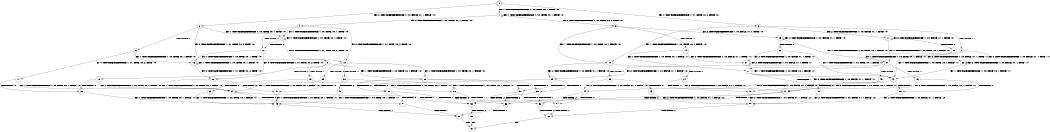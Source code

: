 digraph BCG {
size = "7, 10.5";
center = TRUE;
node [shape = circle];
0 [peripheries = 2];
0 -> 1 [label = "EX !1 !ATOMIC_EXCH_BRANCH (1, +0, TRUE, +0, 1, TRUE) !:0:"];
0 -> 2 [label = "EX !2 !ATOMIC_EXCH_BRANCH (1, +0, FALSE, +1, 1, FALSE) !:0:"];
0 -> 3 [label = "EX !0 !ATOMIC_EXCH_BRANCH (1, +1, TRUE, +0, 2, TRUE) !:0:"];
1 -> 4 [label = "EX !2 !ATOMIC_EXCH_BRANCH (1, +0, FALSE, +1, 1, FALSE) !:0:"];
1 -> 5 [label = "EX !0 !ATOMIC_EXCH_BRANCH (1, +1, TRUE, +0, 2, TRUE) !:0:"];
1 -> 1 [label = "EX !1 !ATOMIC_EXCH_BRANCH (1, +0, TRUE, +0, 1, TRUE) !:0:"];
2 -> 6 [label = "TERMINATE !2"];
2 -> 7 [label = "EX !1 !ATOMIC_EXCH_BRANCH (1, +0, TRUE, +0, 1, TRUE) !:0:"];
2 -> 8 [label = "EX !0 !ATOMIC_EXCH_BRANCH (1, +1, TRUE, +0, 2, TRUE) !:0:"];
3 -> 9 [label = "TERMINATE !0"];
3 -> 10 [label = "EX !1 !ATOMIC_EXCH_BRANCH (1, +0, TRUE, +0, 1, FALSE) !:0:"];
3 -> 11 [label = "EX !2 !ATOMIC_EXCH_BRANCH (1, +0, FALSE, +1, 1, TRUE) !:0:"];
4 -> 12 [label = "TERMINATE !2"];
4 -> 13 [label = "EX !0 !ATOMIC_EXCH_BRANCH (1, +1, TRUE, +0, 2, TRUE) !:0:"];
4 -> 7 [label = "EX !1 !ATOMIC_EXCH_BRANCH (1, +0, TRUE, +0, 1, TRUE) !:0:"];
5 -> 14 [label = "TERMINATE !0"];
5 -> 15 [label = "EX !2 !ATOMIC_EXCH_BRANCH (1, +0, FALSE, +1, 1, TRUE) !:0:"];
5 -> 10 [label = "EX !1 !ATOMIC_EXCH_BRANCH (1, +0, TRUE, +0, 1, FALSE) !:0:"];
6 -> 16 [label = "EX !1 !ATOMIC_EXCH_BRANCH (1, +0, TRUE, +0, 1, TRUE) !:0:"];
6 -> 17 [label = "EX !0 !ATOMIC_EXCH_BRANCH (1, +1, TRUE, +0, 2, TRUE) !:0:"];
7 -> 12 [label = "TERMINATE !2"];
7 -> 13 [label = "EX !0 !ATOMIC_EXCH_BRANCH (1, +1, TRUE, +0, 2, TRUE) !:0:"];
7 -> 7 [label = "EX !1 !ATOMIC_EXCH_BRANCH (1, +0, TRUE, +0, 1, TRUE) !:0:"];
8 -> 18 [label = "TERMINATE !2"];
8 -> 19 [label = "TERMINATE !0"];
8 -> 20 [label = "EX !1 !ATOMIC_EXCH_BRANCH (1, +0, TRUE, +0, 1, FALSE) !:0:"];
9 -> 21 [label = "EX !1 !ATOMIC_EXCH_BRANCH (1, +0, TRUE, +0, 1, FALSE) !:1:"];
9 -> 22 [label = "EX !2 !ATOMIC_EXCH_BRANCH (1, +0, FALSE, +1, 1, TRUE) !:1:"];
10 -> 23 [label = "TERMINATE !1"];
10 -> 24 [label = "TERMINATE !0"];
10 -> 25 [label = "EX !2 !ATOMIC_EXCH_BRANCH (1, +0, FALSE, +1, 1, FALSE) !:0:"];
11 -> 26 [label = "TERMINATE !0"];
11 -> 27 [label = "EX !1 !ATOMIC_EXCH_BRANCH (1, +0, TRUE, +0, 1, FALSE) !:0:"];
11 -> 11 [label = "EX !2 !ATOMIC_EXCH_BRANCH (1, +0, FALSE, +1, 1, TRUE) !:0:"];
12 -> 28 [label = "EX !0 !ATOMIC_EXCH_BRANCH (1, +1, TRUE, +0, 2, TRUE) !:0:"];
12 -> 16 [label = "EX !1 !ATOMIC_EXCH_BRANCH (1, +0, TRUE, +0, 1, TRUE) !:0:"];
13 -> 29 [label = "TERMINATE !2"];
13 -> 30 [label = "TERMINATE !0"];
13 -> 20 [label = "EX !1 !ATOMIC_EXCH_BRANCH (1, +0, TRUE, +0, 1, FALSE) !:0:"];
14 -> 31 [label = "EX !2 !ATOMIC_EXCH_BRANCH (1, +0, FALSE, +1, 1, TRUE) !:1:"];
14 -> 21 [label = "EX !1 !ATOMIC_EXCH_BRANCH (1, +0, TRUE, +0, 1, FALSE) !:1:"];
15 -> 32 [label = "TERMINATE !0"];
15 -> 15 [label = "EX !2 !ATOMIC_EXCH_BRANCH (1, +0, FALSE, +1, 1, TRUE) !:0:"];
15 -> 27 [label = "EX !1 !ATOMIC_EXCH_BRANCH (1, +0, TRUE, +0, 1, FALSE) !:0:"];
16 -> 28 [label = "EX !0 !ATOMIC_EXCH_BRANCH (1, +1, TRUE, +0, 2, TRUE) !:0:"];
16 -> 16 [label = "EX !1 !ATOMIC_EXCH_BRANCH (1, +0, TRUE, +0, 1, TRUE) !:0:"];
17 -> 33 [label = "TERMINATE !0"];
17 -> 34 [label = "EX !1 !ATOMIC_EXCH_BRANCH (1, +0, TRUE, +0, 1, FALSE) !:0:"];
18 -> 33 [label = "TERMINATE !0"];
18 -> 34 [label = "EX !1 !ATOMIC_EXCH_BRANCH (1, +0, TRUE, +0, 1, FALSE) !:0:"];
19 -> 35 [label = "TERMINATE !2"];
19 -> 36 [label = "EX !1 !ATOMIC_EXCH_BRANCH (1, +0, TRUE, +0, 1, FALSE) !:1:"];
20 -> 37 [label = "TERMINATE !1"];
20 -> 38 [label = "TERMINATE !2"];
20 -> 39 [label = "TERMINATE !0"];
21 -> 40 [label = "TERMINATE !1"];
21 -> 41 [label = "EX !2 !ATOMIC_EXCH_BRANCH (1, +0, FALSE, +1, 1, FALSE) !:1:"];
22 -> 42 [label = "EX !1 !ATOMIC_EXCH_BRANCH (1, +0, TRUE, +0, 1, FALSE) !:1:"];
22 -> 22 [label = "EX !2 !ATOMIC_EXCH_BRANCH (1, +0, FALSE, +1, 1, TRUE) !:1:"];
23 -> 43 [label = "TERMINATE !0"];
23 -> 44 [label = "EX !2 !ATOMIC_EXCH_BRANCH (1, +0, FALSE, +1, 1, FALSE) !:0:"];
24 -> 40 [label = "TERMINATE !1"];
24 -> 41 [label = "EX !2 !ATOMIC_EXCH_BRANCH (1, +0, FALSE, +1, 1, FALSE) !:1:"];
25 -> 37 [label = "TERMINATE !1"];
25 -> 38 [label = "TERMINATE !2"];
25 -> 39 [label = "TERMINATE !0"];
26 -> 42 [label = "EX !1 !ATOMIC_EXCH_BRANCH (1, +0, TRUE, +0, 1, FALSE) !:1:"];
26 -> 22 [label = "EX !2 !ATOMIC_EXCH_BRANCH (1, +0, FALSE, +1, 1, TRUE) !:1:"];
27 -> 45 [label = "TERMINATE !1"];
27 -> 46 [label = "TERMINATE !0"];
27 -> 25 [label = "EX !2 !ATOMIC_EXCH_BRANCH (1, +0, FALSE, +1, 1, FALSE) !:0:"];
28 -> 47 [label = "TERMINATE !0"];
28 -> 34 [label = "EX !1 !ATOMIC_EXCH_BRANCH (1, +0, TRUE, +0, 1, FALSE) !:0:"];
29 -> 47 [label = "TERMINATE !0"];
29 -> 34 [label = "EX !1 !ATOMIC_EXCH_BRANCH (1, +0, TRUE, +0, 1, FALSE) !:0:"];
30 -> 48 [label = "TERMINATE !2"];
30 -> 36 [label = "EX !1 !ATOMIC_EXCH_BRANCH (1, +0, TRUE, +0, 1, FALSE) !:1:"];
31 -> 31 [label = "EX !2 !ATOMIC_EXCH_BRANCH (1, +0, FALSE, +1, 1, TRUE) !:1:"];
31 -> 42 [label = "EX !1 !ATOMIC_EXCH_BRANCH (1, +0, TRUE, +0, 1, FALSE) !:1:"];
32 -> 31 [label = "EX !2 !ATOMIC_EXCH_BRANCH (1, +0, FALSE, +1, 1, TRUE) !:1:"];
32 -> 42 [label = "EX !1 !ATOMIC_EXCH_BRANCH (1, +0, TRUE, +0, 1, FALSE) !:1:"];
33 -> 49 [label = "EX !1 !ATOMIC_EXCH_BRANCH (1, +0, TRUE, +0, 1, FALSE) !:1:"];
34 -> 50 [label = "TERMINATE !1"];
34 -> 51 [label = "TERMINATE !0"];
35 -> 49 [label = "EX !1 !ATOMIC_EXCH_BRANCH (1, +0, TRUE, +0, 1, FALSE) !:1:"];
36 -> 52 [label = "TERMINATE !1"];
36 -> 53 [label = "TERMINATE !2"];
37 -> 50 [label = "TERMINATE !2"];
37 -> 54 [label = "TERMINATE !0"];
38 -> 50 [label = "TERMINATE !1"];
38 -> 51 [label = "TERMINATE !0"];
39 -> 52 [label = "TERMINATE !1"];
39 -> 53 [label = "TERMINATE !2"];
40 -> 55 [label = "EX !2 !ATOMIC_EXCH_BRANCH (1, +0, FALSE, +1, 1, FALSE) !:2:"];
41 -> 52 [label = "TERMINATE !1"];
41 -> 53 [label = "TERMINATE !2"];
42 -> 56 [label = "TERMINATE !1"];
42 -> 41 [label = "EX !2 !ATOMIC_EXCH_BRANCH (1, +0, FALSE, +1, 1, FALSE) !:1:"];
43 -> 55 [label = "EX !2 !ATOMIC_EXCH_BRANCH (1, +0, FALSE, +1, 1, FALSE) !:2:"];
44 -> 50 [label = "TERMINATE !2"];
44 -> 54 [label = "TERMINATE !0"];
45 -> 57 [label = "TERMINATE !0"];
45 -> 44 [label = "EX !2 !ATOMIC_EXCH_BRANCH (1, +0, FALSE, +1, 1, FALSE) !:0:"];
46 -> 56 [label = "TERMINATE !1"];
46 -> 41 [label = "EX !2 !ATOMIC_EXCH_BRANCH (1, +0, FALSE, +1, 1, FALSE) !:1:"];
47 -> 49 [label = "EX !1 !ATOMIC_EXCH_BRANCH (1, +0, TRUE, +0, 1, FALSE) !:1:"];
48 -> 49 [label = "EX !1 !ATOMIC_EXCH_BRANCH (1, +0, TRUE, +0, 1, FALSE) !:1:"];
49 -> 58 [label = "TERMINATE !1"];
50 -> 59 [label = "TERMINATE !0"];
51 -> 58 [label = "TERMINATE !1"];
52 -> 60 [label = "TERMINATE !2"];
53 -> 58 [label = "TERMINATE !1"];
54 -> 60 [label = "TERMINATE !2"];
55 -> 60 [label = "TERMINATE !2"];
56 -> 55 [label = "EX !2 !ATOMIC_EXCH_BRANCH (1, +0, FALSE, +1, 1, FALSE) !:2:"];
57 -> 55 [label = "EX !2 !ATOMIC_EXCH_BRANCH (1, +0, FALSE, +1, 1, FALSE) !:2:"];
58 -> 61 [label = "exit"];
59 -> 61 [label = "exit"];
60 -> 61 [label = "exit"];
}
